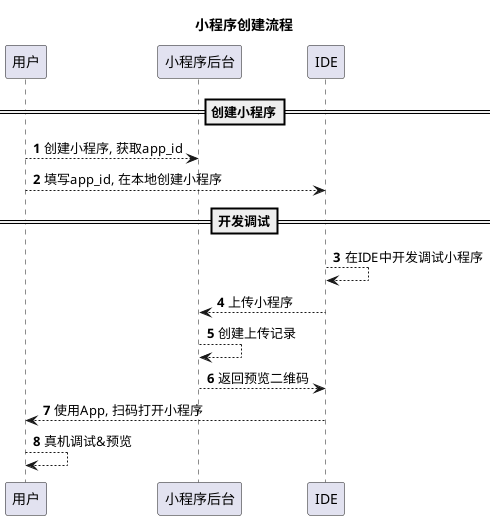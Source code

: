 @startuml

autonumber

title: 小程序创建流程

==创建小程序==

用户--> 小程序后台 : 创建小程序, 获取app_id

用户--> IDE : 填写app_id, 在本地创建小程序

==开发调试==

IDE --> IDE : 在IDE中开发调试小程序

IDE--> 小程序后台: 上传小程序

小程序后台 --> 小程序后台 : 创建上传记录

小程序后台 --> IDE : 返回预览二维码

IDE --> 用户 : 使用App, 扫码打开小程序

用户 --> 用户 : 真机调试&预览

@enduml
